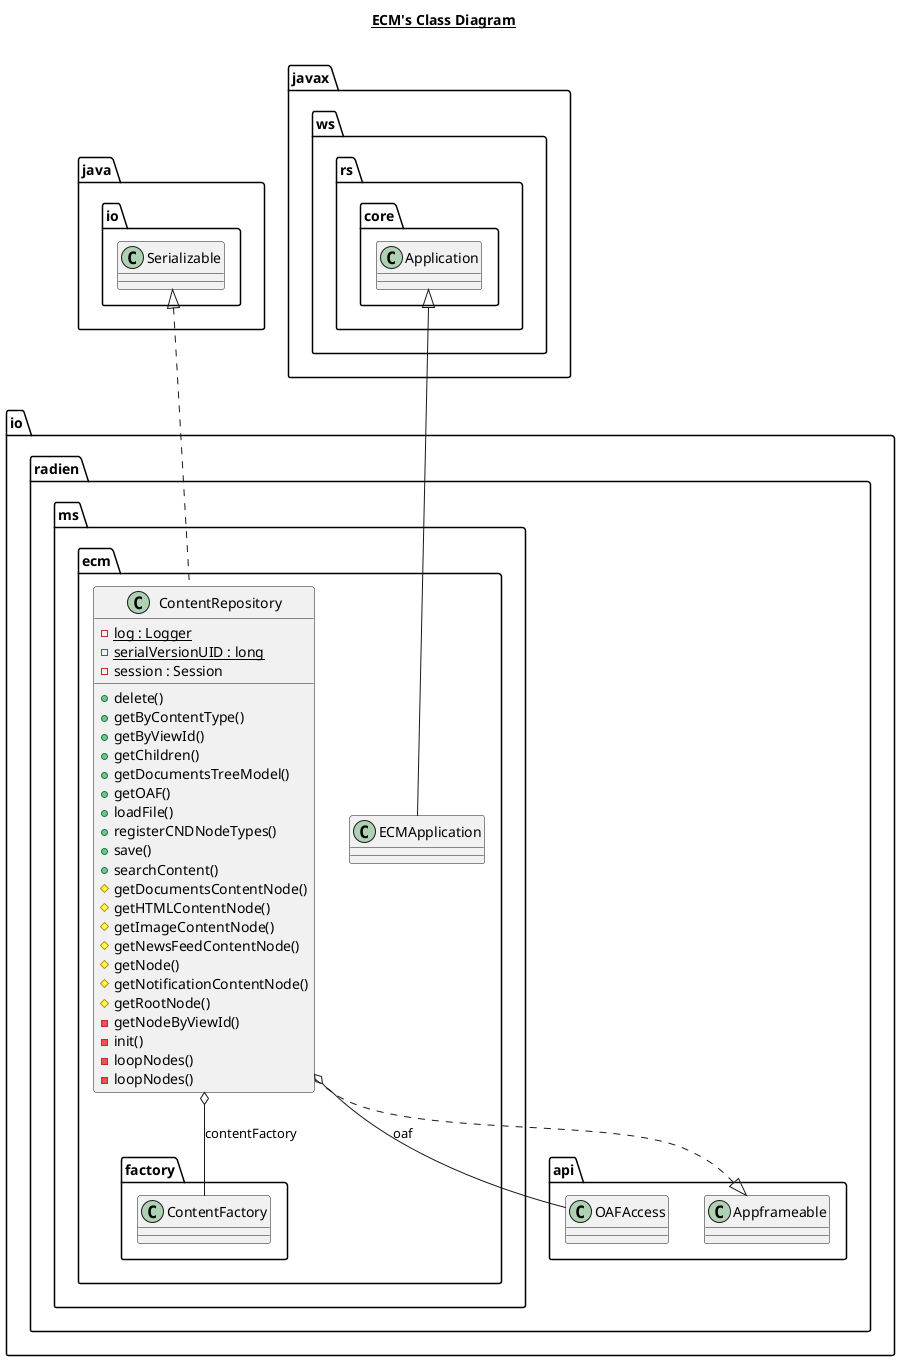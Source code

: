 @startuml

title __ECM's Class Diagram__\n

  namespace io.radien.ms.ecm {
    class io.radien.ms.ecm.ContentRepository {
        {static} - log : Logger
        {static} - serialVersionUID : long
        - session : Session
        + delete()
        + getByContentType()
        + getByViewId()
        + getChildren()
        + getDocumentsTreeModel()
        + getOAF()
        + loadFile()
        + registerCNDNodeTypes()
        + save()
        + searchContent()
        # getDocumentsContentNode()
        # getHTMLContentNode()
        # getImageContentNode()
        # getNewsFeedContentNode()
        # getNode()
        # getNotificationContentNode()
        # getRootNode()
        - getNodeByViewId()
        - init()
        - loopNodes()
        - loopNodes()
    }
  }
  

  namespace io.radien.ms.ecm {
    class io.radien.ms.ecm.ECMApplication {
    }
  }
  

  io.radien.ms.ecm.ContentRepository .up.|> io.radien.api.Appframeable
  io.radien.ms.ecm.ContentRepository .up.|> java.io.Serializable
  io.radien.ms.ecm.ContentRepository o-- io.radien.ms.ecm.factory.ContentFactory : contentFactory
  io.radien.ms.ecm.ContentRepository o-- io.radien.api.OAFAccess : oaf
  io.radien.ms.ecm.ECMApplication -up-|> javax.ws.rs.core.Application







@enduml
